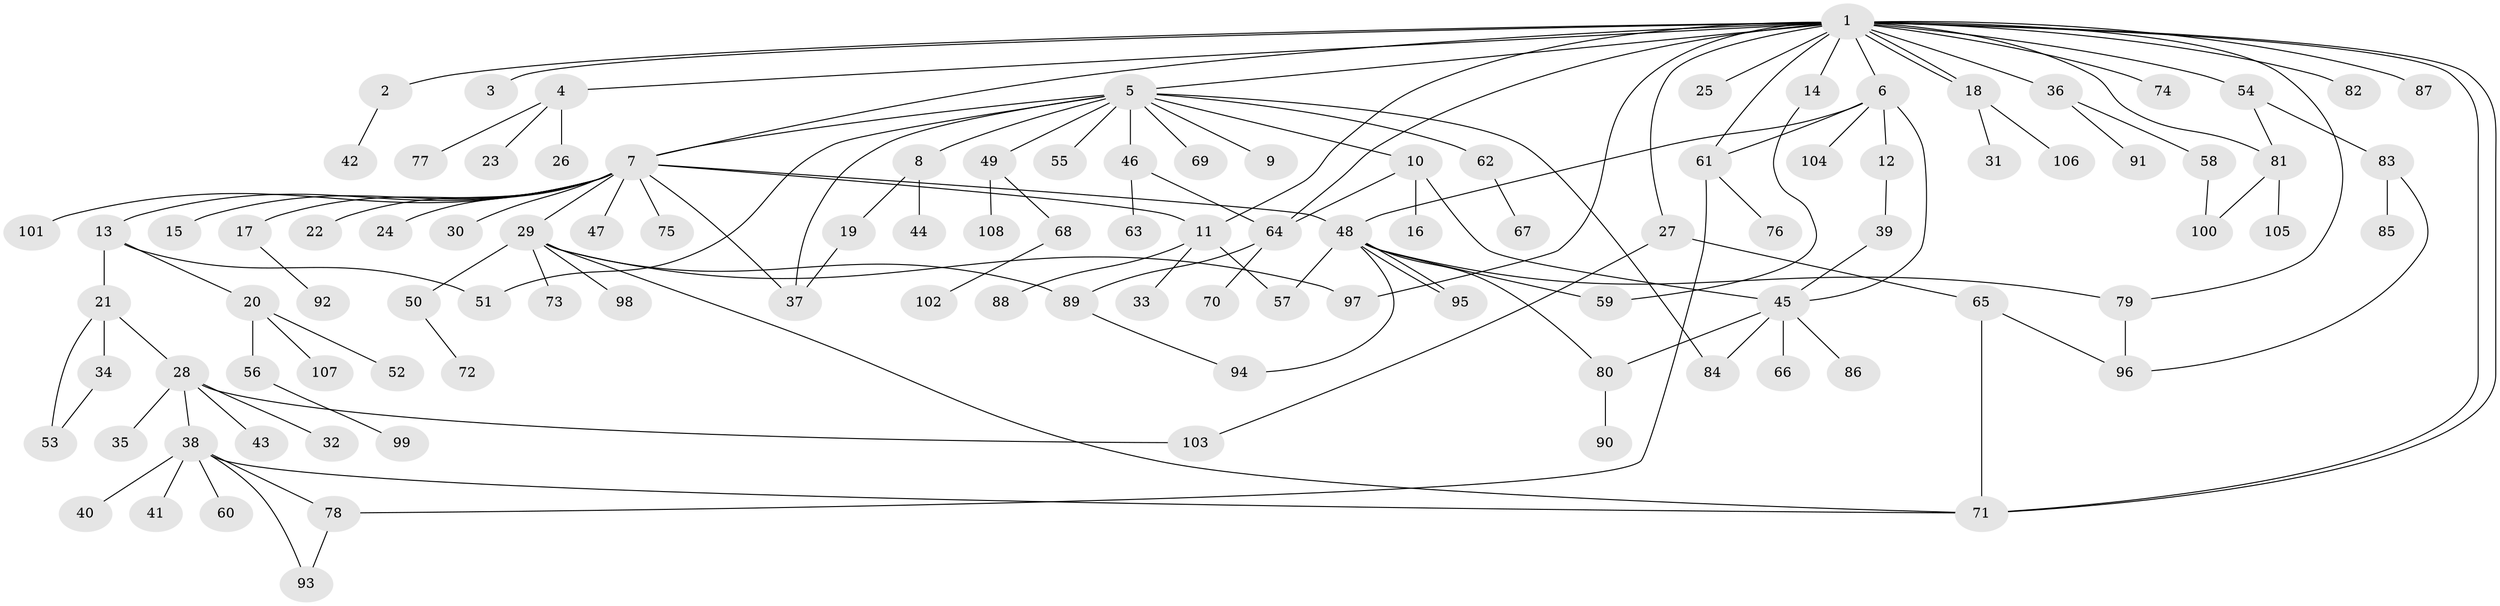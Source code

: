 // Generated by graph-tools (version 1.1) at 2025/49/03/09/25 03:49:52]
// undirected, 108 vertices, 140 edges
graph export_dot {
graph [start="1"]
  node [color=gray90,style=filled];
  1;
  2;
  3;
  4;
  5;
  6;
  7;
  8;
  9;
  10;
  11;
  12;
  13;
  14;
  15;
  16;
  17;
  18;
  19;
  20;
  21;
  22;
  23;
  24;
  25;
  26;
  27;
  28;
  29;
  30;
  31;
  32;
  33;
  34;
  35;
  36;
  37;
  38;
  39;
  40;
  41;
  42;
  43;
  44;
  45;
  46;
  47;
  48;
  49;
  50;
  51;
  52;
  53;
  54;
  55;
  56;
  57;
  58;
  59;
  60;
  61;
  62;
  63;
  64;
  65;
  66;
  67;
  68;
  69;
  70;
  71;
  72;
  73;
  74;
  75;
  76;
  77;
  78;
  79;
  80;
  81;
  82;
  83;
  84;
  85;
  86;
  87;
  88;
  89;
  90;
  91;
  92;
  93;
  94;
  95;
  96;
  97;
  98;
  99;
  100;
  101;
  102;
  103;
  104;
  105;
  106;
  107;
  108;
  1 -- 2;
  1 -- 3;
  1 -- 4;
  1 -- 5;
  1 -- 6;
  1 -- 7;
  1 -- 11;
  1 -- 14;
  1 -- 18;
  1 -- 18;
  1 -- 25;
  1 -- 27;
  1 -- 36;
  1 -- 54;
  1 -- 61;
  1 -- 64;
  1 -- 71;
  1 -- 71;
  1 -- 74;
  1 -- 79;
  1 -- 81;
  1 -- 82;
  1 -- 87;
  1 -- 97;
  2 -- 42;
  4 -- 23;
  4 -- 26;
  4 -- 77;
  5 -- 7;
  5 -- 8;
  5 -- 9;
  5 -- 10;
  5 -- 37;
  5 -- 46;
  5 -- 49;
  5 -- 51;
  5 -- 55;
  5 -- 62;
  5 -- 69;
  5 -- 84;
  6 -- 12;
  6 -- 45;
  6 -- 48;
  6 -- 61;
  6 -- 104;
  7 -- 11;
  7 -- 13;
  7 -- 15;
  7 -- 17;
  7 -- 22;
  7 -- 24;
  7 -- 29;
  7 -- 30;
  7 -- 37;
  7 -- 47;
  7 -- 48;
  7 -- 75;
  7 -- 101;
  8 -- 19;
  8 -- 44;
  10 -- 16;
  10 -- 45;
  10 -- 64;
  11 -- 33;
  11 -- 57;
  11 -- 88;
  12 -- 39;
  13 -- 20;
  13 -- 21;
  13 -- 51;
  14 -- 59;
  17 -- 92;
  18 -- 31;
  18 -- 106;
  19 -- 37;
  20 -- 52;
  20 -- 56;
  20 -- 107;
  21 -- 28;
  21 -- 34;
  21 -- 53;
  27 -- 65;
  27 -- 103;
  28 -- 32;
  28 -- 35;
  28 -- 38;
  28 -- 43;
  28 -- 103;
  29 -- 50;
  29 -- 71;
  29 -- 73;
  29 -- 89;
  29 -- 97;
  29 -- 98;
  34 -- 53;
  36 -- 58;
  36 -- 91;
  38 -- 40;
  38 -- 41;
  38 -- 60;
  38 -- 71;
  38 -- 78;
  38 -- 93;
  39 -- 45;
  45 -- 66;
  45 -- 80;
  45 -- 84;
  45 -- 86;
  46 -- 63;
  46 -- 64;
  48 -- 57;
  48 -- 59;
  48 -- 79;
  48 -- 80;
  48 -- 94;
  48 -- 95;
  48 -- 95;
  49 -- 68;
  49 -- 108;
  50 -- 72;
  54 -- 81;
  54 -- 83;
  56 -- 99;
  58 -- 100;
  61 -- 76;
  61 -- 78;
  62 -- 67;
  64 -- 70;
  64 -- 89;
  65 -- 71;
  65 -- 96;
  68 -- 102;
  78 -- 93;
  79 -- 96;
  80 -- 90;
  81 -- 100;
  81 -- 105;
  83 -- 85;
  83 -- 96;
  89 -- 94;
}
